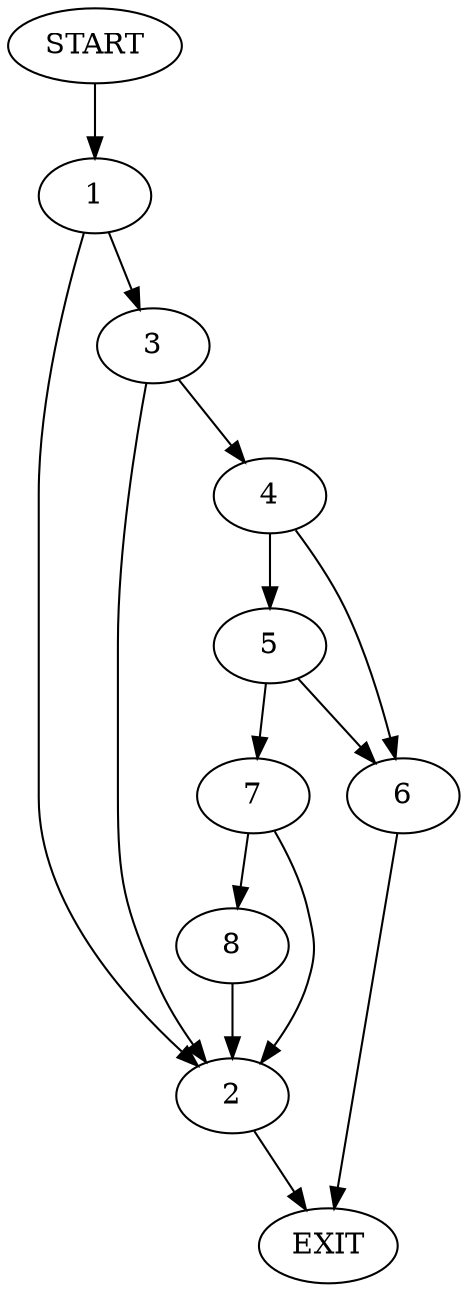digraph {
0 [label="START"]
9 [label="EXIT"]
0 -> 1
1 -> 2
1 -> 3
3 -> 4
3 -> 2
2 -> 9
4 -> 5
4 -> 6
5 -> 7
5 -> 6
6 -> 9
7 -> 8
7 -> 2
8 -> 2
}
